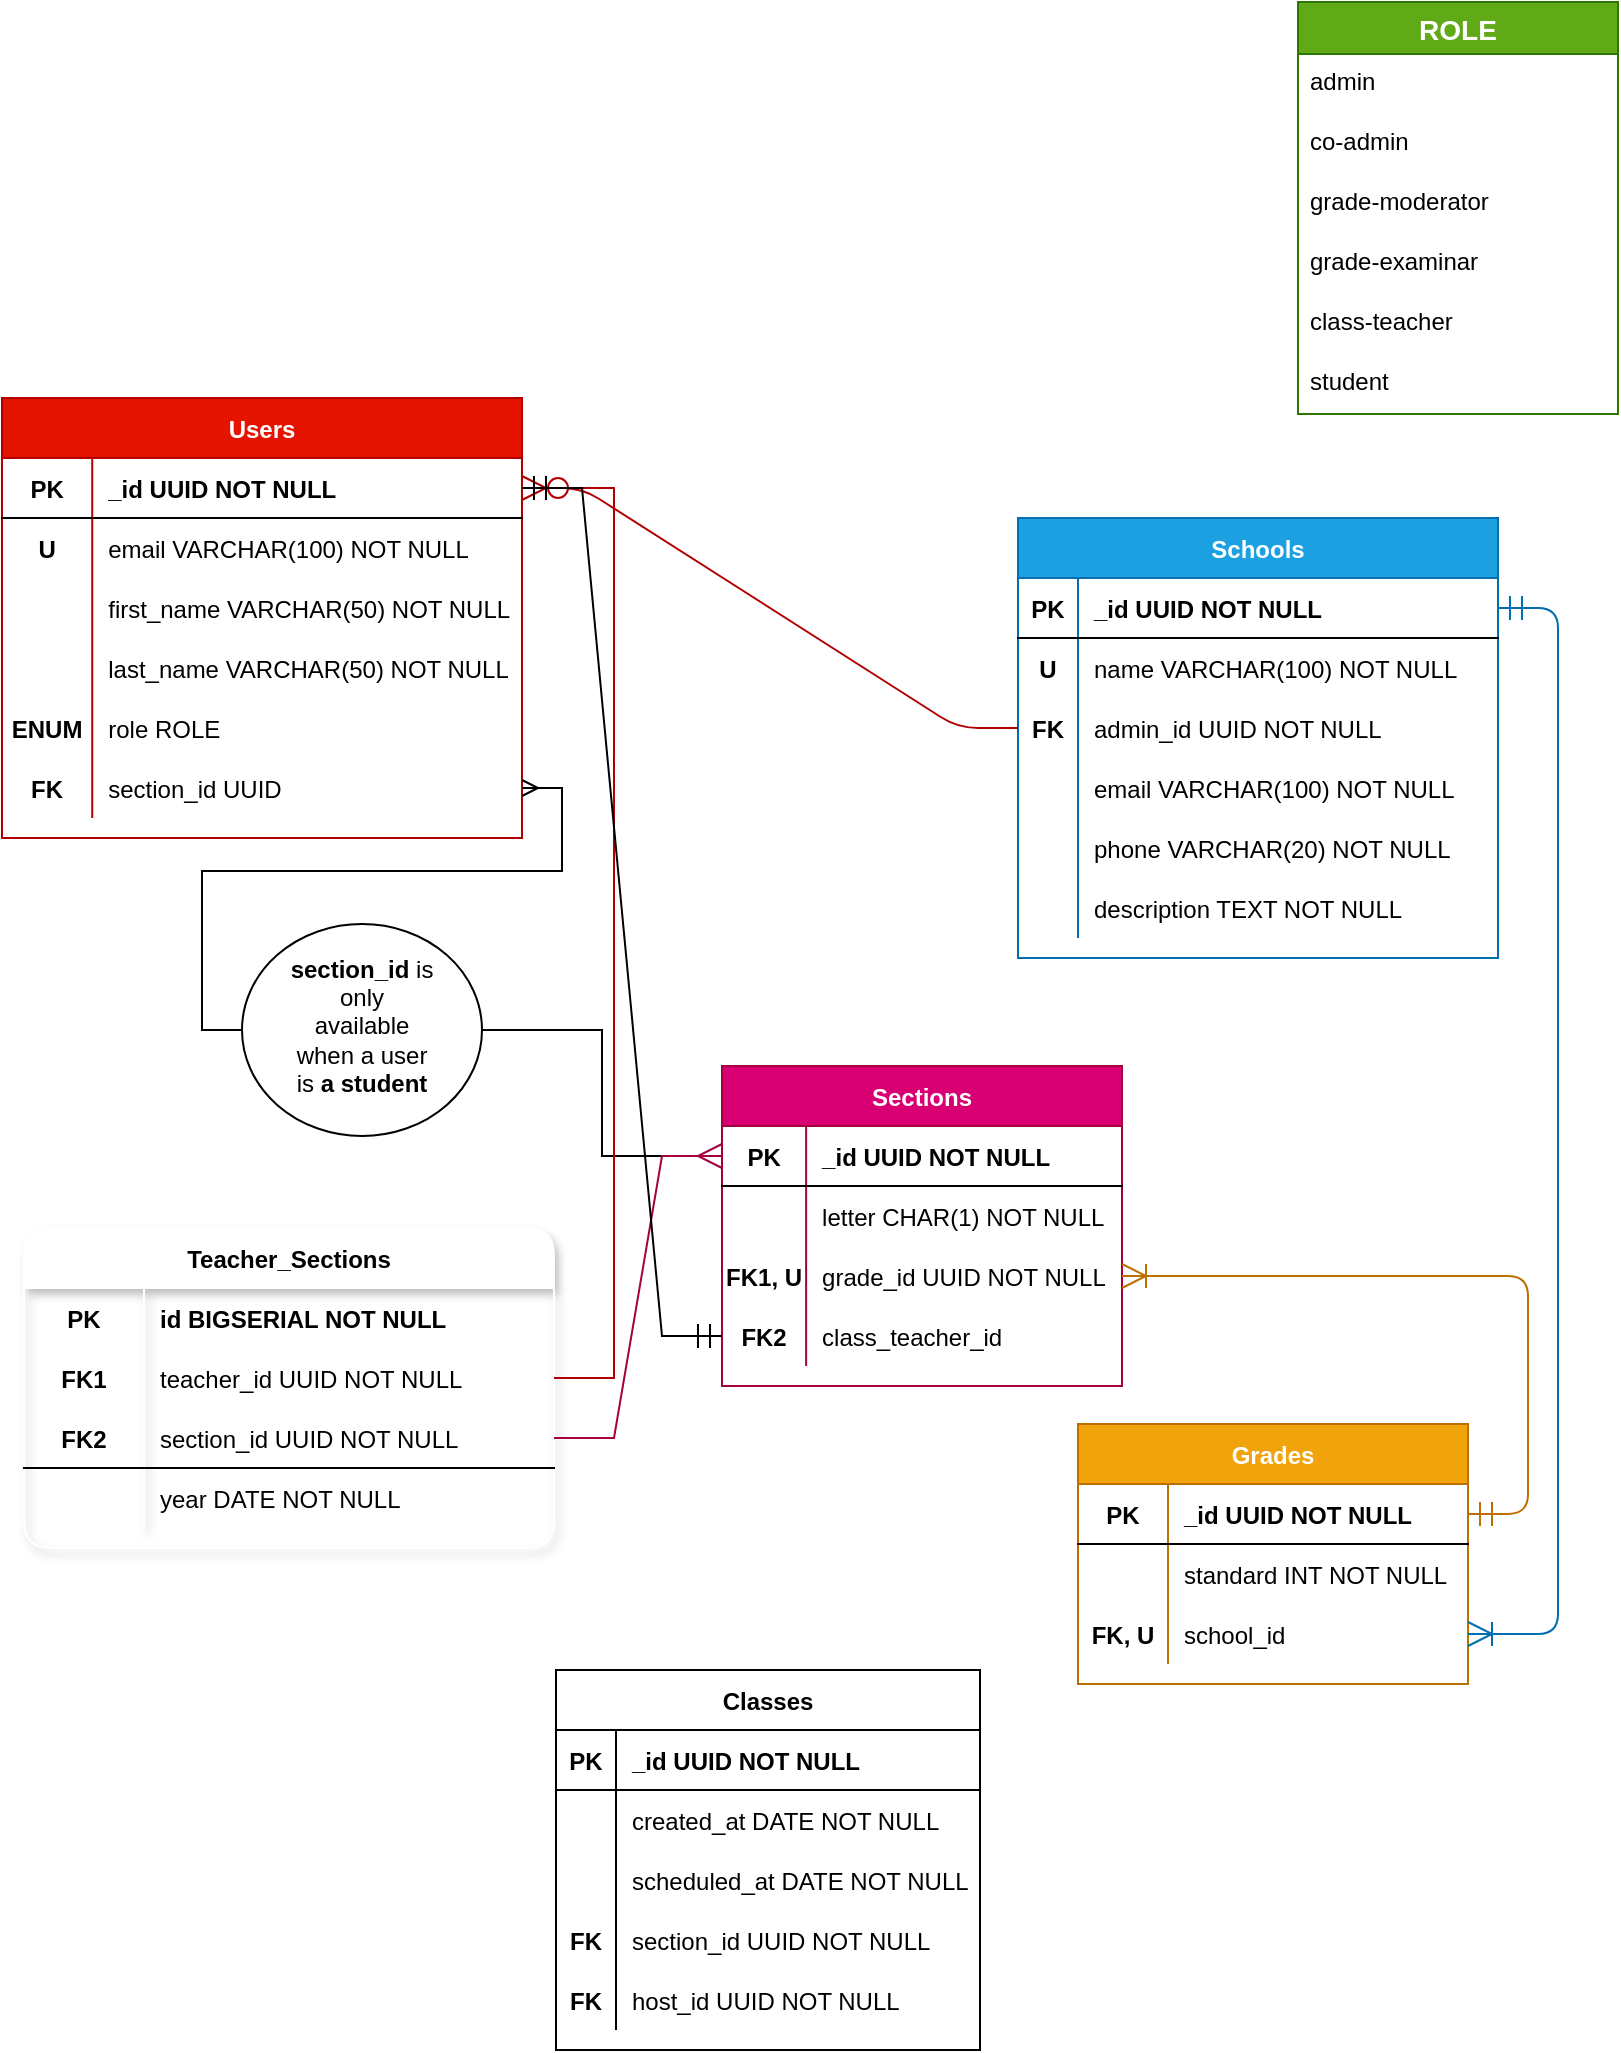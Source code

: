 <mxfile version="14.5.10" type="github">
  <diagram id="9uJruY_B-ZJQ3e48zENs" name="Page-1">
    <mxGraphModel dx="920" dy="876" grid="0" gridSize="10" guides="1" tooltips="1" connect="1" arrows="1" fold="1" page="1" pageScale="1" pageWidth="850" pageHeight="1100" background="none" math="0" shadow="0">
      <root>
        <mxCell id="0" />
        <mxCell id="1" parent="0" />
        <mxCell id="vzZMUvIyuzWuzPYx9TJ4-97" value="Users" style="shape=table;startSize=30;container=1;collapsible=1;childLayout=tableLayout;fixedRows=1;rowLines=0;fontStyle=1;align=center;resizeLast=1;fillColor=#e51400;strokeColor=#B20000;fontColor=#ffffff;" vertex="1" parent="1">
          <mxGeometry x="42" y="218" width="260" height="220" as="geometry">
            <mxRectangle x="30" y="170" width="60" height="30" as="alternateBounds" />
          </mxGeometry>
        </mxCell>
        <mxCell id="vzZMUvIyuzWuzPYx9TJ4-98" value="" style="shape=partialRectangle;collapsible=0;dropTarget=0;pointerEvents=0;fillColor=none;top=0;left=0;bottom=1;right=0;points=[[0,0.5],[1,0.5]];portConstraint=eastwest;" vertex="1" parent="vzZMUvIyuzWuzPYx9TJ4-97">
          <mxGeometry y="30" width="260" height="30" as="geometry" />
        </mxCell>
        <mxCell id="vzZMUvIyuzWuzPYx9TJ4-99" value="PK" style="shape=partialRectangle;connectable=0;fillColor=none;top=0;left=0;bottom=0;right=0;fontStyle=1;overflow=hidden;" vertex="1" parent="vzZMUvIyuzWuzPYx9TJ4-98">
          <mxGeometry width="45.118" height="30" as="geometry" />
        </mxCell>
        <mxCell id="vzZMUvIyuzWuzPYx9TJ4-100" value="_id UUID NOT NULL" style="shape=partialRectangle;connectable=0;fillColor=none;top=0;left=0;bottom=0;right=0;align=left;spacingLeft=6;fontStyle=1;overflow=hidden;" vertex="1" parent="vzZMUvIyuzWuzPYx9TJ4-98">
          <mxGeometry x="45.118" width="214.882" height="30" as="geometry" />
        </mxCell>
        <mxCell id="vzZMUvIyuzWuzPYx9TJ4-101" value="" style="shape=partialRectangle;collapsible=0;dropTarget=0;pointerEvents=0;fillColor=none;top=0;left=0;bottom=0;right=0;points=[[0,0.5],[1,0.5]];portConstraint=eastwest;" vertex="1" parent="vzZMUvIyuzWuzPYx9TJ4-97">
          <mxGeometry y="60" width="260" height="30" as="geometry" />
        </mxCell>
        <mxCell id="vzZMUvIyuzWuzPYx9TJ4-102" value="U" style="shape=partialRectangle;connectable=0;fillColor=none;top=0;left=0;bottom=0;right=0;editable=1;overflow=hidden;fontStyle=1" vertex="1" parent="vzZMUvIyuzWuzPYx9TJ4-101">
          <mxGeometry width="45.118" height="30" as="geometry" />
        </mxCell>
        <mxCell id="vzZMUvIyuzWuzPYx9TJ4-103" value="email VARCHAR(100) NOT NULL" style="shape=partialRectangle;connectable=0;fillColor=none;top=0;left=0;bottom=0;right=0;align=left;spacingLeft=6;overflow=hidden;" vertex="1" parent="vzZMUvIyuzWuzPYx9TJ4-101">
          <mxGeometry x="45.118" width="214.882" height="30" as="geometry" />
        </mxCell>
        <mxCell id="vzZMUvIyuzWuzPYx9TJ4-104" value="" style="shape=partialRectangle;collapsible=0;dropTarget=0;pointerEvents=0;fillColor=none;top=0;left=0;bottom=0;right=0;points=[[0,0.5],[1,0.5]];portConstraint=eastwest;" vertex="1" parent="vzZMUvIyuzWuzPYx9TJ4-97">
          <mxGeometry y="90" width="260" height="30" as="geometry" />
        </mxCell>
        <mxCell id="vzZMUvIyuzWuzPYx9TJ4-105" value="" style="shape=partialRectangle;connectable=0;fillColor=none;top=0;left=0;bottom=0;right=0;editable=1;overflow=hidden;" vertex="1" parent="vzZMUvIyuzWuzPYx9TJ4-104">
          <mxGeometry width="45.118" height="30" as="geometry" />
        </mxCell>
        <mxCell id="vzZMUvIyuzWuzPYx9TJ4-106" value="first_name VARCHAR(50) NOT NULL" style="shape=partialRectangle;connectable=0;fillColor=none;top=0;left=0;bottom=0;right=0;align=left;spacingLeft=6;overflow=hidden;" vertex="1" parent="vzZMUvIyuzWuzPYx9TJ4-104">
          <mxGeometry x="45.118" width="214.882" height="30" as="geometry" />
        </mxCell>
        <mxCell id="vzZMUvIyuzWuzPYx9TJ4-107" value="" style="shape=partialRectangle;collapsible=0;dropTarget=0;pointerEvents=0;fillColor=none;top=0;left=0;bottom=0;right=0;points=[[0,0.5],[1,0.5]];portConstraint=eastwest;" vertex="1" parent="vzZMUvIyuzWuzPYx9TJ4-97">
          <mxGeometry y="120" width="260" height="30" as="geometry" />
        </mxCell>
        <mxCell id="vzZMUvIyuzWuzPYx9TJ4-108" value="" style="shape=partialRectangle;connectable=0;fillColor=none;top=0;left=0;bottom=0;right=0;editable=1;overflow=hidden;" vertex="1" parent="vzZMUvIyuzWuzPYx9TJ4-107">
          <mxGeometry width="45.118" height="30" as="geometry" />
        </mxCell>
        <mxCell id="vzZMUvIyuzWuzPYx9TJ4-109" value="last_name VARCHAR(50) NOT NULL" style="shape=partialRectangle;connectable=0;fillColor=none;top=0;left=0;bottom=0;right=0;align=left;spacingLeft=6;overflow=hidden;" vertex="1" parent="vzZMUvIyuzWuzPYx9TJ4-107">
          <mxGeometry x="45.118" width="214.882" height="30" as="geometry" />
        </mxCell>
        <mxCell id="vzZMUvIyuzWuzPYx9TJ4-110" value="" style="shape=partialRectangle;collapsible=0;dropTarget=0;pointerEvents=0;fillColor=none;top=0;left=0;bottom=0;right=0;points=[[0,0.5],[1,0.5]];portConstraint=eastwest;" vertex="1" parent="vzZMUvIyuzWuzPYx9TJ4-97">
          <mxGeometry y="150" width="260" height="30" as="geometry" />
        </mxCell>
        <mxCell id="vzZMUvIyuzWuzPYx9TJ4-111" value="ENUM" style="shape=partialRectangle;connectable=0;fillColor=none;top=0;left=0;bottom=0;right=0;editable=1;overflow=hidden;fontStyle=1" vertex="1" parent="vzZMUvIyuzWuzPYx9TJ4-110">
          <mxGeometry width="45.118" height="30" as="geometry" />
        </mxCell>
        <mxCell id="vzZMUvIyuzWuzPYx9TJ4-112" value="role ROLE" style="shape=partialRectangle;connectable=0;fillColor=none;top=0;left=0;bottom=0;right=0;align=left;spacingLeft=6;overflow=hidden;" vertex="1" parent="vzZMUvIyuzWuzPYx9TJ4-110">
          <mxGeometry x="45.118" width="214.882" height="30" as="geometry" />
        </mxCell>
        <mxCell id="vzZMUvIyuzWuzPYx9TJ4-193" value="" style="shape=partialRectangle;collapsible=0;dropTarget=0;pointerEvents=0;fillColor=none;top=0;left=0;bottom=0;right=0;points=[[0,0.5],[1,0.5]];portConstraint=eastwest;" vertex="1" parent="vzZMUvIyuzWuzPYx9TJ4-97">
          <mxGeometry y="180" width="260" height="30" as="geometry" />
        </mxCell>
        <mxCell id="vzZMUvIyuzWuzPYx9TJ4-194" value="FK" style="shape=partialRectangle;connectable=0;fillColor=none;top=0;left=0;bottom=0;right=0;editable=1;overflow=hidden;fontStyle=1" vertex="1" parent="vzZMUvIyuzWuzPYx9TJ4-193">
          <mxGeometry width="45.118" height="30" as="geometry" />
        </mxCell>
        <mxCell id="vzZMUvIyuzWuzPYx9TJ4-195" value="section_id UUID" style="shape=partialRectangle;connectable=0;fillColor=none;top=0;left=0;bottom=0;right=0;align=left;spacingLeft=6;overflow=hidden;" vertex="1" parent="vzZMUvIyuzWuzPYx9TJ4-193">
          <mxGeometry x="45.118" width="214.882" height="30" as="geometry" />
        </mxCell>
        <mxCell id="vzZMUvIyuzWuzPYx9TJ4-119" value="Schools" style="shape=table;startSize=30;container=1;collapsible=1;childLayout=tableLayout;fixedRows=1;rowLines=0;fontStyle=1;align=center;resizeLast=1;fillColor=#1ba1e2;strokeColor=#006EAF;fontColor=#ffffff;" vertex="1" parent="1">
          <mxGeometry x="550" y="278" width="240" height="220" as="geometry" />
        </mxCell>
        <mxCell id="vzZMUvIyuzWuzPYx9TJ4-120" value="" style="shape=partialRectangle;collapsible=0;dropTarget=0;pointerEvents=0;fillColor=none;top=0;left=0;bottom=1;right=0;points=[[0,0.5],[1,0.5]];portConstraint=eastwest;" vertex="1" parent="vzZMUvIyuzWuzPYx9TJ4-119">
          <mxGeometry y="30" width="240" height="30" as="geometry" />
        </mxCell>
        <mxCell id="vzZMUvIyuzWuzPYx9TJ4-121" value="PK" style="shape=partialRectangle;connectable=0;fillColor=none;top=0;left=0;bottom=0;right=0;fontStyle=1;overflow=hidden;" vertex="1" parent="vzZMUvIyuzWuzPYx9TJ4-120">
          <mxGeometry width="30" height="30" as="geometry" />
        </mxCell>
        <mxCell id="vzZMUvIyuzWuzPYx9TJ4-122" value="_id UUID NOT NULL" style="shape=partialRectangle;connectable=0;fillColor=none;top=0;left=0;bottom=0;right=0;align=left;spacingLeft=6;fontStyle=1;overflow=hidden;" vertex="1" parent="vzZMUvIyuzWuzPYx9TJ4-120">
          <mxGeometry x="30" width="210" height="30" as="geometry" />
        </mxCell>
        <mxCell id="vzZMUvIyuzWuzPYx9TJ4-123" value="" style="shape=partialRectangle;collapsible=0;dropTarget=0;pointerEvents=0;fillColor=none;top=0;left=0;bottom=0;right=0;points=[[0,0.5],[1,0.5]];portConstraint=eastwest;" vertex="1" parent="vzZMUvIyuzWuzPYx9TJ4-119">
          <mxGeometry y="60" width="240" height="30" as="geometry" />
        </mxCell>
        <mxCell id="vzZMUvIyuzWuzPYx9TJ4-124" value="U" style="shape=partialRectangle;connectable=0;fillColor=none;top=0;left=0;bottom=0;right=0;editable=1;overflow=hidden;fontStyle=1" vertex="1" parent="vzZMUvIyuzWuzPYx9TJ4-123">
          <mxGeometry width="30" height="30" as="geometry" />
        </mxCell>
        <mxCell id="vzZMUvIyuzWuzPYx9TJ4-125" value="name VARCHAR(100) NOT NULL" style="shape=partialRectangle;connectable=0;fillColor=none;top=0;left=0;bottom=0;right=0;align=left;spacingLeft=6;overflow=hidden;" vertex="1" parent="vzZMUvIyuzWuzPYx9TJ4-123">
          <mxGeometry x="30" width="210" height="30" as="geometry" />
        </mxCell>
        <mxCell id="vzZMUvIyuzWuzPYx9TJ4-126" value="" style="shape=partialRectangle;collapsible=0;dropTarget=0;pointerEvents=0;fillColor=none;top=0;left=0;bottom=0;right=0;points=[[0,0.5],[1,0.5]];portConstraint=eastwest;" vertex="1" parent="vzZMUvIyuzWuzPYx9TJ4-119">
          <mxGeometry y="90" width="240" height="30" as="geometry" />
        </mxCell>
        <mxCell id="vzZMUvIyuzWuzPYx9TJ4-127" value="FK" style="shape=partialRectangle;connectable=0;fillColor=none;top=0;left=0;bottom=0;right=0;editable=1;overflow=hidden;fontStyle=1" vertex="1" parent="vzZMUvIyuzWuzPYx9TJ4-126">
          <mxGeometry width="30" height="30" as="geometry" />
        </mxCell>
        <mxCell id="vzZMUvIyuzWuzPYx9TJ4-128" value="admin_id UUID NOT NULL" style="shape=partialRectangle;connectable=0;fillColor=none;top=0;left=0;bottom=0;right=0;align=left;spacingLeft=6;overflow=hidden;" vertex="1" parent="vzZMUvIyuzWuzPYx9TJ4-126">
          <mxGeometry x="30" width="210" height="30" as="geometry" />
        </mxCell>
        <mxCell id="vzZMUvIyuzWuzPYx9TJ4-129" value="" style="shape=partialRectangle;collapsible=0;dropTarget=0;pointerEvents=0;fillColor=none;top=0;left=0;bottom=0;right=0;points=[[0,0.5],[1,0.5]];portConstraint=eastwest;" vertex="1" parent="vzZMUvIyuzWuzPYx9TJ4-119">
          <mxGeometry y="120" width="240" height="30" as="geometry" />
        </mxCell>
        <mxCell id="vzZMUvIyuzWuzPYx9TJ4-130" value="" style="shape=partialRectangle;connectable=0;fillColor=none;top=0;left=0;bottom=0;right=0;editable=1;overflow=hidden;" vertex="1" parent="vzZMUvIyuzWuzPYx9TJ4-129">
          <mxGeometry width="30" height="30" as="geometry" />
        </mxCell>
        <mxCell id="vzZMUvIyuzWuzPYx9TJ4-131" value="email VARCHAR(100) NOT NULL" style="shape=partialRectangle;connectable=0;fillColor=none;top=0;left=0;bottom=0;right=0;align=left;spacingLeft=6;overflow=hidden;" vertex="1" parent="vzZMUvIyuzWuzPYx9TJ4-129">
          <mxGeometry x="30" width="210" height="30" as="geometry" />
        </mxCell>
        <mxCell id="vzZMUvIyuzWuzPYx9TJ4-132" value="" style="shape=partialRectangle;collapsible=0;dropTarget=0;pointerEvents=0;fillColor=none;top=0;left=0;bottom=0;right=0;points=[[0,0.5],[1,0.5]];portConstraint=eastwest;" vertex="1" parent="vzZMUvIyuzWuzPYx9TJ4-119">
          <mxGeometry y="150" width="240" height="30" as="geometry" />
        </mxCell>
        <mxCell id="vzZMUvIyuzWuzPYx9TJ4-133" value="" style="shape=partialRectangle;connectable=0;fillColor=none;top=0;left=0;bottom=0;right=0;editable=1;overflow=hidden;" vertex="1" parent="vzZMUvIyuzWuzPYx9TJ4-132">
          <mxGeometry width="30" height="30" as="geometry" />
        </mxCell>
        <mxCell id="vzZMUvIyuzWuzPYx9TJ4-134" value="phone VARCHAR(20) NOT NULL" style="shape=partialRectangle;connectable=0;fillColor=none;top=0;left=0;bottom=0;right=0;align=left;spacingLeft=6;overflow=hidden;" vertex="1" parent="vzZMUvIyuzWuzPYx9TJ4-132">
          <mxGeometry x="30" width="210" height="30" as="geometry" />
        </mxCell>
        <mxCell id="vzZMUvIyuzWuzPYx9TJ4-135" value="" style="shape=partialRectangle;collapsible=0;dropTarget=0;pointerEvents=0;fillColor=none;top=0;left=0;bottom=0;right=0;points=[[0,0.5],[1,0.5]];portConstraint=eastwest;" vertex="1" parent="vzZMUvIyuzWuzPYx9TJ4-119">
          <mxGeometry y="180" width="240" height="30" as="geometry" />
        </mxCell>
        <mxCell id="vzZMUvIyuzWuzPYx9TJ4-136" value="" style="shape=partialRectangle;connectable=0;fillColor=none;top=0;left=0;bottom=0;right=0;editable=1;overflow=hidden;" vertex="1" parent="vzZMUvIyuzWuzPYx9TJ4-135">
          <mxGeometry width="30" height="30" as="geometry" />
        </mxCell>
        <mxCell id="vzZMUvIyuzWuzPYx9TJ4-137" value="description TEXT NOT NULL" style="shape=partialRectangle;connectable=0;fillColor=none;top=0;left=0;bottom=0;right=0;align=left;spacingLeft=6;overflow=hidden;" vertex="1" parent="vzZMUvIyuzWuzPYx9TJ4-135">
          <mxGeometry x="30" width="210" height="30" as="geometry" />
        </mxCell>
        <mxCell id="vzZMUvIyuzWuzPYx9TJ4-138" value="Grades" style="shape=table;startSize=30;container=1;collapsible=1;childLayout=tableLayout;fixedRows=1;rowLines=0;fontStyle=1;align=center;resizeLast=1;fillColor=#f0a30a;strokeColor=#BD7000;fontColor=#ffffff;" vertex="1" parent="1">
          <mxGeometry x="580" y="731" width="195" height="130" as="geometry" />
        </mxCell>
        <mxCell id="vzZMUvIyuzWuzPYx9TJ4-139" value="" style="shape=partialRectangle;collapsible=0;dropTarget=0;pointerEvents=0;fillColor=none;top=0;left=0;bottom=1;right=0;points=[[0,0.5],[1,0.5]];portConstraint=eastwest;" vertex="1" parent="vzZMUvIyuzWuzPYx9TJ4-138">
          <mxGeometry y="30" width="195" height="30" as="geometry" />
        </mxCell>
        <mxCell id="vzZMUvIyuzWuzPYx9TJ4-140" value="PK" style="shape=partialRectangle;connectable=0;fillColor=none;top=0;left=0;bottom=0;right=0;fontStyle=1;overflow=hidden;" vertex="1" parent="vzZMUvIyuzWuzPYx9TJ4-139">
          <mxGeometry width="45" height="30" as="geometry" />
        </mxCell>
        <mxCell id="vzZMUvIyuzWuzPYx9TJ4-141" value="_id UUID NOT NULL" style="shape=partialRectangle;connectable=0;fillColor=none;top=0;left=0;bottom=0;right=0;align=left;spacingLeft=6;fontStyle=1;overflow=hidden;" vertex="1" parent="vzZMUvIyuzWuzPYx9TJ4-139">
          <mxGeometry x="45" width="150" height="30" as="geometry" />
        </mxCell>
        <mxCell id="vzZMUvIyuzWuzPYx9TJ4-142" value="" style="shape=partialRectangle;collapsible=0;dropTarget=0;pointerEvents=0;fillColor=none;top=0;left=0;bottom=0;right=0;points=[[0,0.5],[1,0.5]];portConstraint=eastwest;" vertex="1" parent="vzZMUvIyuzWuzPYx9TJ4-138">
          <mxGeometry y="60" width="195" height="30" as="geometry" />
        </mxCell>
        <mxCell id="vzZMUvIyuzWuzPYx9TJ4-143" value="" style="shape=partialRectangle;connectable=0;fillColor=none;top=0;left=0;bottom=0;right=0;editable=1;overflow=hidden;" vertex="1" parent="vzZMUvIyuzWuzPYx9TJ4-142">
          <mxGeometry width="45" height="30" as="geometry" />
        </mxCell>
        <mxCell id="vzZMUvIyuzWuzPYx9TJ4-144" value="standard INT NOT NULL" style="shape=partialRectangle;connectable=0;fillColor=none;top=0;left=0;bottom=0;right=0;align=left;spacingLeft=6;overflow=hidden;" vertex="1" parent="vzZMUvIyuzWuzPYx9TJ4-142">
          <mxGeometry x="45" width="150" height="30" as="geometry" />
        </mxCell>
        <mxCell id="vzZMUvIyuzWuzPYx9TJ4-145" value="" style="shape=partialRectangle;collapsible=0;dropTarget=0;pointerEvents=0;fillColor=none;top=0;left=0;bottom=0;right=0;points=[[0,0.5],[1,0.5]];portConstraint=eastwest;" vertex="1" parent="vzZMUvIyuzWuzPYx9TJ4-138">
          <mxGeometry y="90" width="195" height="30" as="geometry" />
        </mxCell>
        <mxCell id="vzZMUvIyuzWuzPYx9TJ4-146" value="FK, U" style="shape=partialRectangle;connectable=0;fillColor=none;top=0;left=0;bottom=0;right=0;editable=1;overflow=hidden;fontStyle=1" vertex="1" parent="vzZMUvIyuzWuzPYx9TJ4-145">
          <mxGeometry width="45" height="30" as="geometry" />
        </mxCell>
        <mxCell id="vzZMUvIyuzWuzPYx9TJ4-147" value="school_id" style="shape=partialRectangle;connectable=0;fillColor=none;top=0;left=0;bottom=0;right=0;align=left;spacingLeft=6;overflow=hidden;" vertex="1" parent="vzZMUvIyuzWuzPYx9TJ4-145">
          <mxGeometry x="45" width="150" height="30" as="geometry" />
        </mxCell>
        <mxCell id="vzZMUvIyuzWuzPYx9TJ4-148" value="Sections" style="shape=table;startSize=30;container=1;collapsible=1;childLayout=tableLayout;fixedRows=1;rowLines=0;fontStyle=1;align=center;resizeLast=1;fillColor=#d80073;strokeColor=#A50040;fontColor=#ffffff;" vertex="1" parent="1">
          <mxGeometry x="402" y="552" width="200" height="160" as="geometry" />
        </mxCell>
        <mxCell id="vzZMUvIyuzWuzPYx9TJ4-149" value="" style="shape=partialRectangle;collapsible=0;dropTarget=0;pointerEvents=0;fillColor=none;top=0;left=0;bottom=1;right=0;points=[[0,0.5],[1,0.5]];portConstraint=eastwest;" vertex="1" parent="vzZMUvIyuzWuzPYx9TJ4-148">
          <mxGeometry y="30" width="200" height="30" as="geometry" />
        </mxCell>
        <mxCell id="vzZMUvIyuzWuzPYx9TJ4-150" value="PK" style="shape=partialRectangle;connectable=0;fillColor=none;top=0;left=0;bottom=0;right=0;fontStyle=1;overflow=hidden;" vertex="1" parent="vzZMUvIyuzWuzPYx9TJ4-149">
          <mxGeometry width="42.059" height="30" as="geometry" />
        </mxCell>
        <mxCell id="vzZMUvIyuzWuzPYx9TJ4-151" value="_id UUID NOT NULL" style="shape=partialRectangle;connectable=0;fillColor=none;top=0;left=0;bottom=0;right=0;align=left;spacingLeft=6;fontStyle=1;overflow=hidden;" vertex="1" parent="vzZMUvIyuzWuzPYx9TJ4-149">
          <mxGeometry x="42.059" width="157.941" height="30" as="geometry" />
        </mxCell>
        <mxCell id="vzZMUvIyuzWuzPYx9TJ4-152" value="" style="shape=partialRectangle;collapsible=0;dropTarget=0;pointerEvents=0;fillColor=none;top=0;left=0;bottom=0;right=0;points=[[0,0.5],[1,0.5]];portConstraint=eastwest;" vertex="1" parent="vzZMUvIyuzWuzPYx9TJ4-148">
          <mxGeometry y="60" width="200" height="30" as="geometry" />
        </mxCell>
        <mxCell id="vzZMUvIyuzWuzPYx9TJ4-153" value="" style="shape=partialRectangle;connectable=0;fillColor=none;top=0;left=0;bottom=0;right=0;editable=1;overflow=hidden;" vertex="1" parent="vzZMUvIyuzWuzPYx9TJ4-152">
          <mxGeometry width="42.059" height="30" as="geometry" />
        </mxCell>
        <mxCell id="vzZMUvIyuzWuzPYx9TJ4-154" value="letter CHAR(1) NOT NULL" style="shape=partialRectangle;connectable=0;fillColor=none;top=0;left=0;bottom=0;right=0;align=left;spacingLeft=6;overflow=hidden;" vertex="1" parent="vzZMUvIyuzWuzPYx9TJ4-152">
          <mxGeometry x="42.059" width="157.941" height="30" as="geometry" />
        </mxCell>
        <mxCell id="vzZMUvIyuzWuzPYx9TJ4-155" value="" style="shape=partialRectangle;collapsible=0;dropTarget=0;pointerEvents=0;fillColor=none;top=0;left=0;bottom=0;right=0;points=[[0,0.5],[1,0.5]];portConstraint=eastwest;" vertex="1" parent="vzZMUvIyuzWuzPYx9TJ4-148">
          <mxGeometry y="90" width="200" height="30" as="geometry" />
        </mxCell>
        <mxCell id="vzZMUvIyuzWuzPYx9TJ4-156" value="FK1, U" style="shape=partialRectangle;connectable=0;fillColor=none;top=0;left=0;bottom=0;right=0;editable=1;overflow=hidden;fontStyle=1" vertex="1" parent="vzZMUvIyuzWuzPYx9TJ4-155">
          <mxGeometry width="42.059" height="30" as="geometry" />
        </mxCell>
        <mxCell id="vzZMUvIyuzWuzPYx9TJ4-157" value="grade_id UUID NOT NULL" style="shape=partialRectangle;connectable=0;fillColor=none;top=0;left=0;bottom=0;right=0;align=left;spacingLeft=6;overflow=hidden;" vertex="1" parent="vzZMUvIyuzWuzPYx9TJ4-155">
          <mxGeometry x="42.059" width="157.941" height="30" as="geometry" />
        </mxCell>
        <mxCell id="vzZMUvIyuzWuzPYx9TJ4-158" value="" style="shape=partialRectangle;collapsible=0;dropTarget=0;pointerEvents=0;fillColor=none;top=0;left=0;bottom=0;right=0;points=[[0,0.5],[1,0.5]];portConstraint=eastwest;" vertex="1" parent="vzZMUvIyuzWuzPYx9TJ4-148">
          <mxGeometry y="120" width="200" height="30" as="geometry" />
        </mxCell>
        <mxCell id="vzZMUvIyuzWuzPYx9TJ4-159" value="FK2" style="shape=partialRectangle;connectable=0;fillColor=none;top=0;left=0;bottom=0;right=0;editable=1;overflow=hidden;fontStyle=1" vertex="1" parent="vzZMUvIyuzWuzPYx9TJ4-158">
          <mxGeometry width="42.059" height="30" as="geometry" />
        </mxCell>
        <mxCell id="vzZMUvIyuzWuzPYx9TJ4-160" value="class_teacher_id" style="shape=partialRectangle;connectable=0;fillColor=none;top=0;left=0;bottom=0;right=0;align=left;spacingLeft=6;overflow=hidden;" vertex="1" parent="vzZMUvIyuzWuzPYx9TJ4-158">
          <mxGeometry x="42.059" width="157.941" height="30" as="geometry" />
        </mxCell>
        <mxCell id="vzZMUvIyuzWuzPYx9TJ4-161" value="ROLE" style="swimlane;fontStyle=1;childLayout=stackLayout;horizontal=1;startSize=26;horizontalStack=0;resizeParent=1;resizeParentMax=0;resizeLast=0;collapsible=1;marginBottom=0;align=center;fontSize=14;glass=0;rounded=0;shadow=0;sketch=0;swimlaneLine=1;fillColor=#60a917;strokeColor=#2D7600;fontColor=#ffffff;" vertex="1" parent="1">
          <mxGeometry x="690" y="20" width="160" height="206" as="geometry">
            <mxRectangle x="390" y="80" width="50" height="26" as="alternateBounds" />
          </mxGeometry>
        </mxCell>
        <mxCell id="vzZMUvIyuzWuzPYx9TJ4-162" value="admin" style="text;strokeColor=none;fillColor=none;spacingLeft=4;spacingRight=4;overflow=hidden;rotatable=0;points=[[0,0.5],[1,0.5]];portConstraint=eastwest;fontSize=12;" vertex="1" parent="vzZMUvIyuzWuzPYx9TJ4-161">
          <mxGeometry y="26" width="160" height="30" as="geometry" />
        </mxCell>
        <mxCell id="vzZMUvIyuzWuzPYx9TJ4-163" value="co-admin" style="text;strokeColor=none;fillColor=none;spacingLeft=4;spacingRight=4;overflow=hidden;rotatable=0;points=[[0,0.5],[1,0.5]];portConstraint=eastwest;fontSize=12;" vertex="1" parent="vzZMUvIyuzWuzPYx9TJ4-161">
          <mxGeometry y="56" width="160" height="30" as="geometry" />
        </mxCell>
        <mxCell id="vzZMUvIyuzWuzPYx9TJ4-164" value="grade-moderator" style="text;strokeColor=none;fillColor=none;spacingLeft=4;spacingRight=4;overflow=hidden;rotatable=0;points=[[0,0.5],[1,0.5]];portConstraint=eastwest;fontSize=12;" vertex="1" parent="vzZMUvIyuzWuzPYx9TJ4-161">
          <mxGeometry y="86" width="160" height="30" as="geometry" />
        </mxCell>
        <mxCell id="vzZMUvIyuzWuzPYx9TJ4-165" value="grade-examinar" style="text;strokeColor=none;fillColor=none;spacingLeft=4;spacingRight=4;overflow=hidden;rotatable=0;points=[[0,0.5],[1,0.5]];portConstraint=eastwest;fontSize=12;" vertex="1" parent="vzZMUvIyuzWuzPYx9TJ4-161">
          <mxGeometry y="116" width="160" height="30" as="geometry" />
        </mxCell>
        <mxCell id="vzZMUvIyuzWuzPYx9TJ4-166" value="class-teacher" style="text;strokeColor=none;fillColor=none;spacingLeft=4;spacingRight=4;overflow=hidden;rotatable=0;points=[[0,0.5],[1,0.5]];portConstraint=eastwest;fontSize=12;" vertex="1" parent="vzZMUvIyuzWuzPYx9TJ4-161">
          <mxGeometry y="146" width="160" height="30" as="geometry" />
        </mxCell>
        <mxCell id="vzZMUvIyuzWuzPYx9TJ4-167" value="student" style="text;strokeColor=none;fillColor=none;spacingLeft=4;spacingRight=4;overflow=hidden;rotatable=0;points=[[0,0.5],[1,0.5]];portConstraint=eastwest;fontSize=12;" vertex="1" parent="vzZMUvIyuzWuzPYx9TJ4-161">
          <mxGeometry y="176" width="160" height="30" as="geometry" />
        </mxCell>
        <mxCell id="vzZMUvIyuzWuzPYx9TJ4-168" value="" style="edgeStyle=entityRelationEdgeStyle;fontSize=12;html=1;endArrow=none;endFill=0;exitX=1;exitY=0.5;exitDx=0;exitDy=0;startArrow=ERzeroToOne;startFill=1;fillColor=#e51400;strokeColor=#B20000;startSize=10;endSize=10;" edge="1" parent="1" source="vzZMUvIyuzWuzPYx9TJ4-98" target="vzZMUvIyuzWuzPYx9TJ4-126">
          <mxGeometry width="100" height="100" relative="1" as="geometry">
            <mxPoint x="300" y="528" as="sourcePoint" />
            <mxPoint x="400" y="428" as="targetPoint" />
          </mxGeometry>
        </mxCell>
        <mxCell id="vzZMUvIyuzWuzPYx9TJ4-169" value="" style="edgeStyle=entityRelationEdgeStyle;fontSize=12;html=1;endArrow=ERoneToMany;startArrow=ERmandOne;entryX=1;entryY=0.5;entryDx=0;entryDy=0;fillColor=#1ba1e2;strokeColor=#006EAF;startSize=10;endSize=10;" edge="1" parent="1" source="vzZMUvIyuzWuzPYx9TJ4-120" target="vzZMUvIyuzWuzPYx9TJ4-145">
          <mxGeometry width="100" height="100" relative="1" as="geometry">
            <mxPoint x="340" y="440" as="sourcePoint" />
            <mxPoint x="440" y="340" as="targetPoint" />
          </mxGeometry>
        </mxCell>
        <mxCell id="vzZMUvIyuzWuzPYx9TJ4-170" value="" style="edgeStyle=entityRelationEdgeStyle;fontSize=12;html=1;endArrow=ERoneToMany;startArrow=ERmandOne;fillColor=#f0a30a;strokeColor=#BD7000;startSize=10;endSize=10;" edge="1" parent="1" source="vzZMUvIyuzWuzPYx9TJ4-139" target="vzZMUvIyuzWuzPYx9TJ4-155">
          <mxGeometry width="100" height="100" relative="1" as="geometry">
            <mxPoint x="600" y="698" as="sourcePoint" />
            <mxPoint x="710" y="908" as="targetPoint" />
          </mxGeometry>
        </mxCell>
        <mxCell id="vzZMUvIyuzWuzPYx9TJ4-197" style="edgeStyle=orthogonalEdgeStyle;rounded=0;orthogonalLoop=1;jettySize=auto;html=1;entryX=0;entryY=0.5;entryDx=0;entryDy=0;endArrow=none;endFill=0;" edge="1" parent="1" source="vzZMUvIyuzWuzPYx9TJ4-199" target="vzZMUvIyuzWuzPYx9TJ4-149">
          <mxGeometry relative="1" as="geometry">
            <mxPoint x="332.915" y="557.059" as="sourcePoint" />
          </mxGeometry>
        </mxCell>
        <mxCell id="vzZMUvIyuzWuzPYx9TJ4-177" value="Teacher_Sections" style="shape=table;startSize=30;container=1;collapsible=1;childLayout=tableLayout;fixedRows=1;rowLines=0;fontStyle=1;align=center;resizeLast=1;rounded=1;shadow=1;comic=0;sketch=0;strokeColor=#FFFFFF;gradientColor=none;" vertex="1" parent="1">
          <mxGeometry x="53" y="633" width="265" height="160" as="geometry" />
        </mxCell>
        <mxCell id="vzZMUvIyuzWuzPYx9TJ4-178" value="" style="shape=partialRectangle;collapsible=0;dropTarget=0;pointerEvents=0;fillColor=none;top=0;left=0;bottom=0;right=0;points=[[0,0.5],[1,0.5]];portConstraint=eastwest;" vertex="1" parent="vzZMUvIyuzWuzPYx9TJ4-177">
          <mxGeometry y="30" width="265" height="30" as="geometry" />
        </mxCell>
        <mxCell id="vzZMUvIyuzWuzPYx9TJ4-179" value="PK" style="shape=partialRectangle;connectable=0;fillColor=none;top=0;left=0;bottom=0;right=0;editable=1;overflow=hidden;fontStyle=1" vertex="1" parent="vzZMUvIyuzWuzPYx9TJ4-178">
          <mxGeometry width="60" height="30" as="geometry" />
        </mxCell>
        <mxCell id="vzZMUvIyuzWuzPYx9TJ4-180" value="id BIGSERIAL NOT NULL" style="shape=partialRectangle;connectable=0;fillColor=none;top=0;left=0;bottom=0;right=0;align=left;spacingLeft=6;overflow=hidden;fontStyle=1" vertex="1" parent="vzZMUvIyuzWuzPYx9TJ4-178">
          <mxGeometry x="60" width="205" height="30" as="geometry" />
        </mxCell>
        <mxCell id="vzZMUvIyuzWuzPYx9TJ4-181" value="" style="shape=partialRectangle;collapsible=0;dropTarget=0;pointerEvents=0;fillColor=none;top=0;left=0;bottom=0;right=0;points=[[0,0.5],[1,0.5]];portConstraint=eastwest;" vertex="1" parent="vzZMUvIyuzWuzPYx9TJ4-177">
          <mxGeometry y="60" width="265" height="30" as="geometry" />
        </mxCell>
        <mxCell id="vzZMUvIyuzWuzPYx9TJ4-182" value="FK1" style="shape=partialRectangle;connectable=0;fillColor=none;top=0;left=0;bottom=0;right=0;fontStyle=1;overflow=hidden;" vertex="1" parent="vzZMUvIyuzWuzPYx9TJ4-181">
          <mxGeometry width="60" height="30" as="geometry" />
        </mxCell>
        <mxCell id="vzZMUvIyuzWuzPYx9TJ4-183" value="teacher_id UUID NOT NULL" style="shape=partialRectangle;connectable=0;fillColor=none;top=0;left=0;bottom=0;right=0;align=left;spacingLeft=6;fontStyle=0;overflow=hidden;" vertex="1" parent="vzZMUvIyuzWuzPYx9TJ4-181">
          <mxGeometry x="60" width="205" height="30" as="geometry" />
        </mxCell>
        <mxCell id="vzZMUvIyuzWuzPYx9TJ4-184" value="" style="shape=partialRectangle;collapsible=0;dropTarget=0;pointerEvents=0;fillColor=none;top=0;left=0;bottom=1;right=0;points=[[0,0.5],[1,0.5]];portConstraint=eastwest;" vertex="1" parent="vzZMUvIyuzWuzPYx9TJ4-177">
          <mxGeometry y="90" width="265" height="30" as="geometry" />
        </mxCell>
        <mxCell id="vzZMUvIyuzWuzPYx9TJ4-185" value="FK2" style="shape=partialRectangle;connectable=0;fillColor=none;top=0;left=0;bottom=0;right=0;fontStyle=1;overflow=hidden;" vertex="1" parent="vzZMUvIyuzWuzPYx9TJ4-184">
          <mxGeometry width="60" height="30" as="geometry" />
        </mxCell>
        <mxCell id="vzZMUvIyuzWuzPYx9TJ4-186" value="section_id UUID NOT NULL" style="shape=partialRectangle;connectable=0;fillColor=none;top=0;left=0;bottom=0;right=0;align=left;spacingLeft=6;fontStyle=0;overflow=hidden;" vertex="1" parent="vzZMUvIyuzWuzPYx9TJ4-184">
          <mxGeometry x="60" width="205" height="30" as="geometry" />
        </mxCell>
        <mxCell id="vzZMUvIyuzWuzPYx9TJ4-187" value="" style="shape=partialRectangle;collapsible=0;dropTarget=0;pointerEvents=0;fillColor=none;top=0;left=0;bottom=0;right=0;points=[[0,0.5],[1,0.5]];portConstraint=eastwest;" vertex="1" parent="vzZMUvIyuzWuzPYx9TJ4-177">
          <mxGeometry y="120" width="265" height="30" as="geometry" />
        </mxCell>
        <mxCell id="vzZMUvIyuzWuzPYx9TJ4-188" value="" style="shape=partialRectangle;connectable=0;fillColor=none;top=0;left=0;bottom=0;right=0;editable=1;overflow=hidden;" vertex="1" parent="vzZMUvIyuzWuzPYx9TJ4-187">
          <mxGeometry width="60" height="30" as="geometry" />
        </mxCell>
        <mxCell id="vzZMUvIyuzWuzPYx9TJ4-189" value="year DATE NOT NULL" style="shape=partialRectangle;connectable=0;fillColor=none;top=0;left=0;bottom=0;right=0;align=left;spacingLeft=6;overflow=hidden;" vertex="1" parent="vzZMUvIyuzWuzPYx9TJ4-187">
          <mxGeometry x="60" width="205" height="30" as="geometry" />
        </mxCell>
        <mxCell id="vzZMUvIyuzWuzPYx9TJ4-190" style="edgeStyle=entityRelationEdgeStyle;rounded=0;sketch=0;orthogonalLoop=1;jettySize=auto;html=1;startFill=0;endArrow=none;endFill=0;startSize=10;endSize=10;sourcePerimeterSpacing=0;targetPerimeterSpacing=0;fillColor=#e51400;strokeColor=#B20000;startArrow=ERmany;" edge="1" parent="1" source="vzZMUvIyuzWuzPYx9TJ4-98" target="vzZMUvIyuzWuzPYx9TJ4-181">
          <mxGeometry relative="1" as="geometry">
            <mxPoint x="310" y="769" as="targetPoint" />
          </mxGeometry>
        </mxCell>
        <mxCell id="vzZMUvIyuzWuzPYx9TJ4-191" style="edgeStyle=entityRelationEdgeStyle;rounded=0;sketch=0;orthogonalLoop=1;jettySize=auto;html=1;startFill=0;endArrow=ERmany;endFill=0;startSize=10;endSize=10;sourcePerimeterSpacing=0;targetPerimeterSpacing=0;strokeColor=#A50040;fillColor=#d80073;exitX=1;exitY=0.5;exitDx=0;exitDy=0;" edge="1" parent="1" source="vzZMUvIyuzWuzPYx9TJ4-184" target="vzZMUvIyuzWuzPYx9TJ4-149">
          <mxGeometry relative="1" as="geometry" />
        </mxCell>
        <mxCell id="vzZMUvIyuzWuzPYx9TJ4-192" style="edgeStyle=entityRelationEdgeStyle;rounded=0;sketch=0;orthogonalLoop=1;jettySize=auto;html=1;entryX=1;entryY=0.5;entryDx=0;entryDy=0;startArrow=ERmandOne;startFill=0;endArrow=ERmandOne;endFill=0;startSize=10;endSize=10;sourcePerimeterSpacing=0;targetPerimeterSpacing=0;" edge="1" parent="1" source="vzZMUvIyuzWuzPYx9TJ4-158" target="vzZMUvIyuzWuzPYx9TJ4-98">
          <mxGeometry relative="1" as="geometry" />
        </mxCell>
        <mxCell id="vzZMUvIyuzWuzPYx9TJ4-196" style="edgeStyle=orthogonalEdgeStyle;rounded=0;orthogonalLoop=1;jettySize=auto;html=1;entryX=0;entryY=0.5;entryDx=0;entryDy=0;startArrow=ERmany;startFill=0;endArrow=none;endFill=0;" edge="1" parent="1" source="vzZMUvIyuzWuzPYx9TJ4-193" target="vzZMUvIyuzWuzPYx9TJ4-199">
          <mxGeometry relative="1" as="geometry">
            <mxPoint x="195" y="557" as="targetPoint" />
          </mxGeometry>
        </mxCell>
        <mxCell id="vzZMUvIyuzWuzPYx9TJ4-202" value="" style="group" vertex="1" connectable="0" parent="1">
          <mxGeometry x="162" y="481" width="120" height="106" as="geometry" />
        </mxCell>
        <mxCell id="vzZMUvIyuzWuzPYx9TJ4-199" value="" style="ellipse;whiteSpace=wrap;html=1;" vertex="1" parent="vzZMUvIyuzWuzPYx9TJ4-202">
          <mxGeometry width="120" height="106" as="geometry" />
        </mxCell>
        <mxCell id="vzZMUvIyuzWuzPYx9TJ4-200" value="&lt;b&gt;section_id&lt;/b&gt;&amp;nbsp;is only available when a user is&amp;nbsp;&lt;b&gt;a student&lt;/b&gt;" style="text;html=1;strokeColor=none;fillColor=none;align=center;verticalAlign=middle;whiteSpace=wrap;rounded=0;" vertex="1" parent="vzZMUvIyuzWuzPYx9TJ4-202">
          <mxGeometry x="40" y="41" width="40" height="20" as="geometry" />
        </mxCell>
        <mxCell id="vzZMUvIyuzWuzPYx9TJ4-205" value="Classes" style="shape=table;startSize=30;container=1;collapsible=1;childLayout=tableLayout;fixedRows=1;rowLines=0;fontStyle=1;align=center;resizeLast=1;" vertex="1" parent="1">
          <mxGeometry x="319" y="854" width="212" height="190" as="geometry" />
        </mxCell>
        <mxCell id="vzZMUvIyuzWuzPYx9TJ4-206" value="" style="shape=partialRectangle;collapsible=0;dropTarget=0;pointerEvents=0;fillColor=none;top=0;left=0;bottom=1;right=0;points=[[0,0.5],[1,0.5]];portConstraint=eastwest;" vertex="1" parent="vzZMUvIyuzWuzPYx9TJ4-205">
          <mxGeometry y="30" width="212" height="30" as="geometry" />
        </mxCell>
        <mxCell id="vzZMUvIyuzWuzPYx9TJ4-207" value="PK" style="shape=partialRectangle;connectable=0;fillColor=none;top=0;left=0;bottom=0;right=0;fontStyle=1;overflow=hidden;" vertex="1" parent="vzZMUvIyuzWuzPYx9TJ4-206">
          <mxGeometry width="30" height="30" as="geometry" />
        </mxCell>
        <mxCell id="vzZMUvIyuzWuzPYx9TJ4-208" value="_id UUID NOT NULL" style="shape=partialRectangle;connectable=0;fillColor=none;top=0;left=0;bottom=0;right=0;align=left;spacingLeft=6;fontStyle=1;overflow=hidden;" vertex="1" parent="vzZMUvIyuzWuzPYx9TJ4-206">
          <mxGeometry x="30" width="182" height="30" as="geometry" />
        </mxCell>
        <mxCell id="vzZMUvIyuzWuzPYx9TJ4-209" value="" style="shape=partialRectangle;collapsible=0;dropTarget=0;pointerEvents=0;fillColor=none;top=0;left=0;bottom=0;right=0;points=[[0,0.5],[1,0.5]];portConstraint=eastwest;" vertex="1" parent="vzZMUvIyuzWuzPYx9TJ4-205">
          <mxGeometry y="60" width="212" height="30" as="geometry" />
        </mxCell>
        <mxCell id="vzZMUvIyuzWuzPYx9TJ4-210" value="" style="shape=partialRectangle;connectable=0;fillColor=none;top=0;left=0;bottom=0;right=0;editable=1;overflow=hidden;" vertex="1" parent="vzZMUvIyuzWuzPYx9TJ4-209">
          <mxGeometry width="30" height="30" as="geometry" />
        </mxCell>
        <mxCell id="vzZMUvIyuzWuzPYx9TJ4-211" value="created_at DATE NOT NULL" style="shape=partialRectangle;connectable=0;fillColor=none;top=0;left=0;bottom=0;right=0;align=left;spacingLeft=6;overflow=hidden;" vertex="1" parent="vzZMUvIyuzWuzPYx9TJ4-209">
          <mxGeometry x="30" width="182" height="30" as="geometry" />
        </mxCell>
        <mxCell id="vzZMUvIyuzWuzPYx9TJ4-212" value="" style="shape=partialRectangle;collapsible=0;dropTarget=0;pointerEvents=0;fillColor=none;top=0;left=0;bottom=0;right=0;points=[[0,0.5],[1,0.5]];portConstraint=eastwest;" vertex="1" parent="vzZMUvIyuzWuzPYx9TJ4-205">
          <mxGeometry y="90" width="212" height="30" as="geometry" />
        </mxCell>
        <mxCell id="vzZMUvIyuzWuzPYx9TJ4-213" value="" style="shape=partialRectangle;connectable=0;fillColor=none;top=0;left=0;bottom=0;right=0;editable=1;overflow=hidden;" vertex="1" parent="vzZMUvIyuzWuzPYx9TJ4-212">
          <mxGeometry width="30" height="30" as="geometry" />
        </mxCell>
        <mxCell id="vzZMUvIyuzWuzPYx9TJ4-214" value="scheduled_at DATE NOT NULL" style="shape=partialRectangle;connectable=0;fillColor=none;top=0;left=0;bottom=0;right=0;align=left;spacingLeft=6;overflow=hidden;" vertex="1" parent="vzZMUvIyuzWuzPYx9TJ4-212">
          <mxGeometry x="30" width="182" height="30" as="geometry" />
        </mxCell>
        <mxCell id="vzZMUvIyuzWuzPYx9TJ4-215" value="" style="shape=partialRectangle;collapsible=0;dropTarget=0;pointerEvents=0;fillColor=none;top=0;left=0;bottom=0;right=0;points=[[0,0.5],[1,0.5]];portConstraint=eastwest;" vertex="1" parent="vzZMUvIyuzWuzPYx9TJ4-205">
          <mxGeometry y="120" width="212" height="30" as="geometry" />
        </mxCell>
        <mxCell id="vzZMUvIyuzWuzPYx9TJ4-216" value="FK" style="shape=partialRectangle;connectable=0;fillColor=none;top=0;left=0;bottom=0;right=0;editable=1;overflow=hidden;fontStyle=1" vertex="1" parent="vzZMUvIyuzWuzPYx9TJ4-215">
          <mxGeometry width="30" height="30" as="geometry" />
        </mxCell>
        <mxCell id="vzZMUvIyuzWuzPYx9TJ4-217" value="section_id UUID NOT NULL" style="shape=partialRectangle;connectable=0;fillColor=none;top=0;left=0;bottom=0;right=0;align=left;spacingLeft=6;overflow=hidden;" vertex="1" parent="vzZMUvIyuzWuzPYx9TJ4-215">
          <mxGeometry x="30" width="182" height="30" as="geometry" />
        </mxCell>
        <mxCell id="vzZMUvIyuzWuzPYx9TJ4-231" value="" style="shape=partialRectangle;collapsible=0;dropTarget=0;pointerEvents=0;fillColor=none;top=0;left=0;bottom=0;right=0;points=[[0,0.5],[1,0.5]];portConstraint=eastwest;" vertex="1" parent="vzZMUvIyuzWuzPYx9TJ4-205">
          <mxGeometry y="150" width="212" height="30" as="geometry" />
        </mxCell>
        <mxCell id="vzZMUvIyuzWuzPYx9TJ4-232" value="FK" style="shape=partialRectangle;connectable=0;fillColor=none;top=0;left=0;bottom=0;right=0;editable=1;overflow=hidden;fontStyle=1" vertex="1" parent="vzZMUvIyuzWuzPYx9TJ4-231">
          <mxGeometry width="30" height="30" as="geometry" />
        </mxCell>
        <mxCell id="vzZMUvIyuzWuzPYx9TJ4-233" value="host_id UUID NOT NULL" style="shape=partialRectangle;connectable=0;fillColor=none;top=0;left=0;bottom=0;right=0;align=left;spacingLeft=6;overflow=hidden;" vertex="1" parent="vzZMUvIyuzWuzPYx9TJ4-231">
          <mxGeometry x="30" width="182" height="30" as="geometry" />
        </mxCell>
      </root>
    </mxGraphModel>
  </diagram>
</mxfile>
